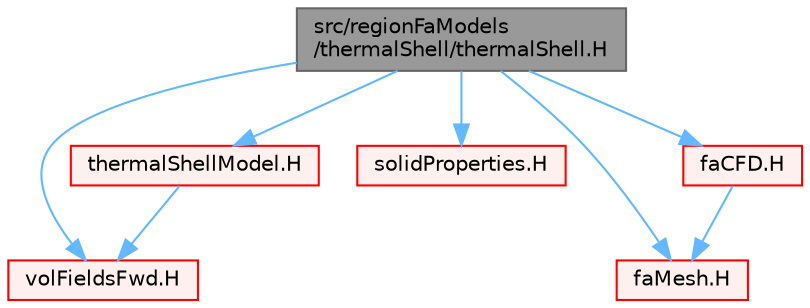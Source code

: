 digraph "src/regionFaModels/thermalShell/thermalShell.H"
{
 // LATEX_PDF_SIZE
  bgcolor="transparent";
  edge [fontname=Helvetica,fontsize=10,labelfontname=Helvetica,labelfontsize=10];
  node [fontname=Helvetica,fontsize=10,shape=box,height=0.2,width=0.4];
  Node1 [id="Node000001",label="src/regionFaModels\l/thermalShell/thermalShell.H",height=0.2,width=0.4,color="gray40", fillcolor="grey60", style="filled", fontcolor="black",tooltip=" "];
  Node1 -> Node2 [id="edge1_Node000001_Node000002",color="steelblue1",style="solid",tooltip=" "];
  Node2 [id="Node000002",label="volFieldsFwd.H",height=0.2,width=0.4,color="red", fillcolor="#FFF0F0", style="filled",URL="$volFieldsFwd_8H.html",tooltip="Forwards and collection of common volume field types."];
  Node1 -> Node128 [id="edge2_Node000001_Node000128",color="steelblue1",style="solid",tooltip=" "];
  Node128 [id="Node000128",label="thermalShellModel.H",height=0.2,width=0.4,color="red", fillcolor="#FFF0F0", style="filled",URL="$thermalShellModel_8H.html",tooltip=" "];
  Node128 -> Node2 [id="edge3_Node000128_Node000002",color="steelblue1",style="solid",tooltip=" "];
  Node1 -> Node416 [id="edge4_Node000001_Node000416",color="steelblue1",style="solid",tooltip=" "];
  Node416 [id="Node000416",label="solidProperties.H",height=0.2,width=0.4,color="red", fillcolor="#FFF0F0", style="filled",URL="$solidProperties_8H.html",tooltip=" "];
  Node1 -> Node379 [id="edge5_Node000001_Node000379",color="steelblue1",style="solid",tooltip=" "];
  Node379 [id="Node000379",label="faMesh.H",height=0.2,width=0.4,color="red", fillcolor="#FFF0F0", style="filled",URL="$faMesh_8H.html",tooltip=" "];
  Node1 -> Node421 [id="edge6_Node000001_Node000421",color="steelblue1",style="solid",tooltip=" "];
  Node421 [id="Node000421",label="faCFD.H",height=0.2,width=0.4,color="red", fillcolor="#FFF0F0", style="filled",URL="$faCFD_8H.html",tooltip=" "];
  Node421 -> Node379 [id="edge7_Node000421_Node000379",color="steelblue1",style="solid",tooltip=" "];
}
